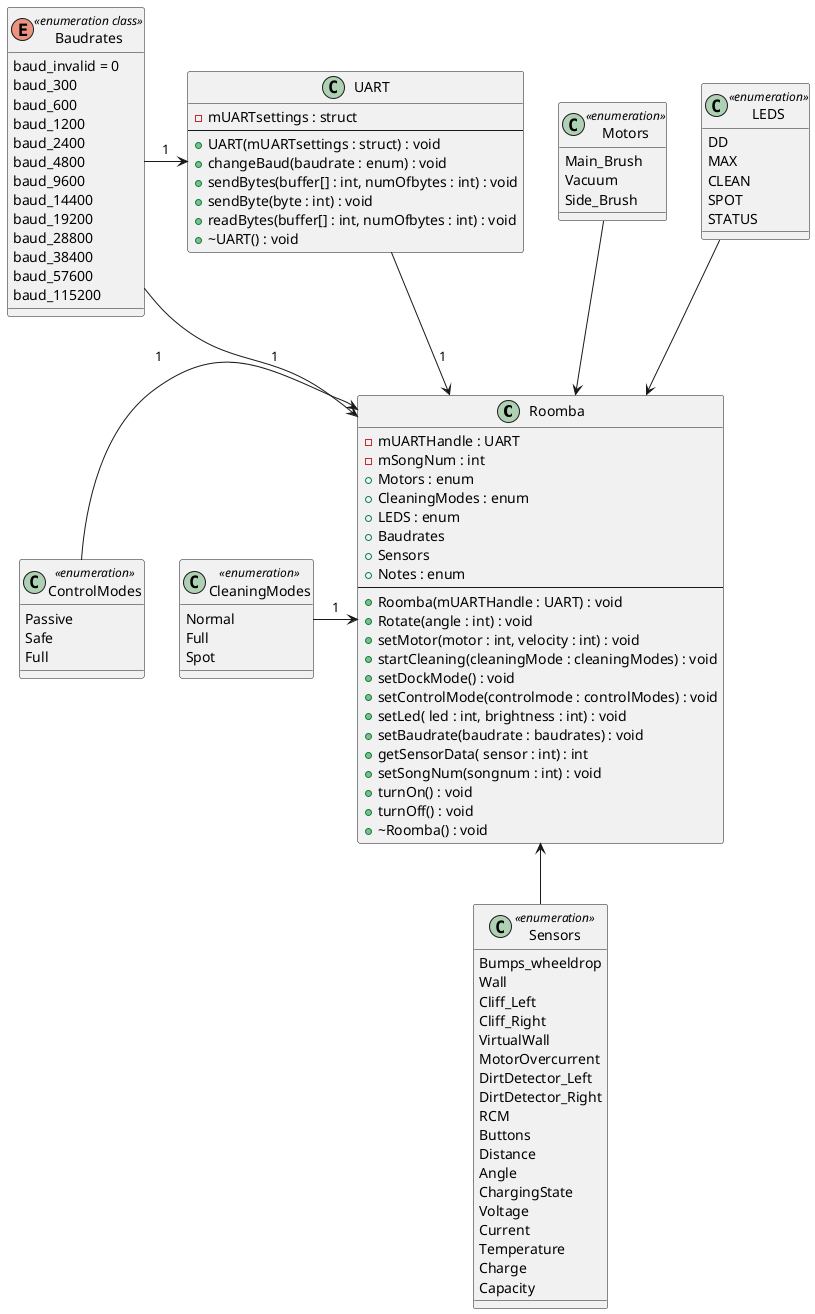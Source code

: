 @startuml Roomba

class Roomba 
class CleaningModes <<enumeration>>
class LEDS <<enumeration>>
class Motors <<enumeration>>
class ControlModes <<enumeration>>
class Sensors <<enumeration>>
interface UART
interface Baudrates <<enumeration class>>

Roomba <-left- CleaningModes : 1
Roomba <-up- LEDS
Roomba <-up- Motors 
Roomba <-left- ControlModes : 1
Roomba <-down- Sensors
Roomba <-up- UART : 1
Roomba <-left- Baudrates : 1


UART <-left- Baudrates : 1

class Roomba {
  - mUARTHandle : UART
  - mSongNum : int
  + Motors : enum
  + CleaningModes : enum
  + LEDS : enum
  + Baudrates
  + Sensors
  + Notes : enum
  --
  + Roomba(mUARTHandle : UART) : void
  + Rotate(angle : int) : void
  + setMotor(motor : int, velocity : int) : void
  + startCleaning(cleaningMode : cleaningModes) : void
  + setDockMode() : void
  + setControlMode(controlmode : controlModes) : void
  + setLed( led : int, brightness : int) : void
  + setBaudrate(baudrate : baudrates) : void
  + getSensorData( sensor : int) : int
  + setSongNum(songnum : int) : void
  + turnOn() : void
  + turnOff() : void
  + ~Roomba() : void
}

class LEDS {
DD
MAX
CLEAN
SPOT
STATUS
}

class Motors {
Main_Brush
Vacuum
Side_Brush
}

enum Baudrates {
baud_invalid = 0
baud_300
baud_600
baud_1200
baud_2400
baud_4800
baud_9600
baud_14400
baud_19200
baud_28800
baud_38400
baud_57600
baud_115200
}

class UART {
- mUARTsettings : struct
--
+ UART(mUARTsettings : struct) : void
+ changeBaud(baudrate : enum) : void
+ sendBytes(buffer[] : int, numOfbytes : int) : void
+ sendByte(byte : int) : void
+ readBytes(buffer[] : int, numOfbytes : int) : void
+ ~UART() : void
}

class CleaningModes {
Normal
Full
Spot
}

class ControlModes {
Passive
Safe
Full
}

class Sensors {
Bumps_wheeldrop
Wall
Cliff_Left
Cliff_Right
VirtualWall
MotorOvercurrent
DirtDetector_Left
DirtDetector_Right
RCM
Buttons
Distance
Angle
ChargingState
Voltage
Current
Temperature
Charge
Capacity
}

@enduml